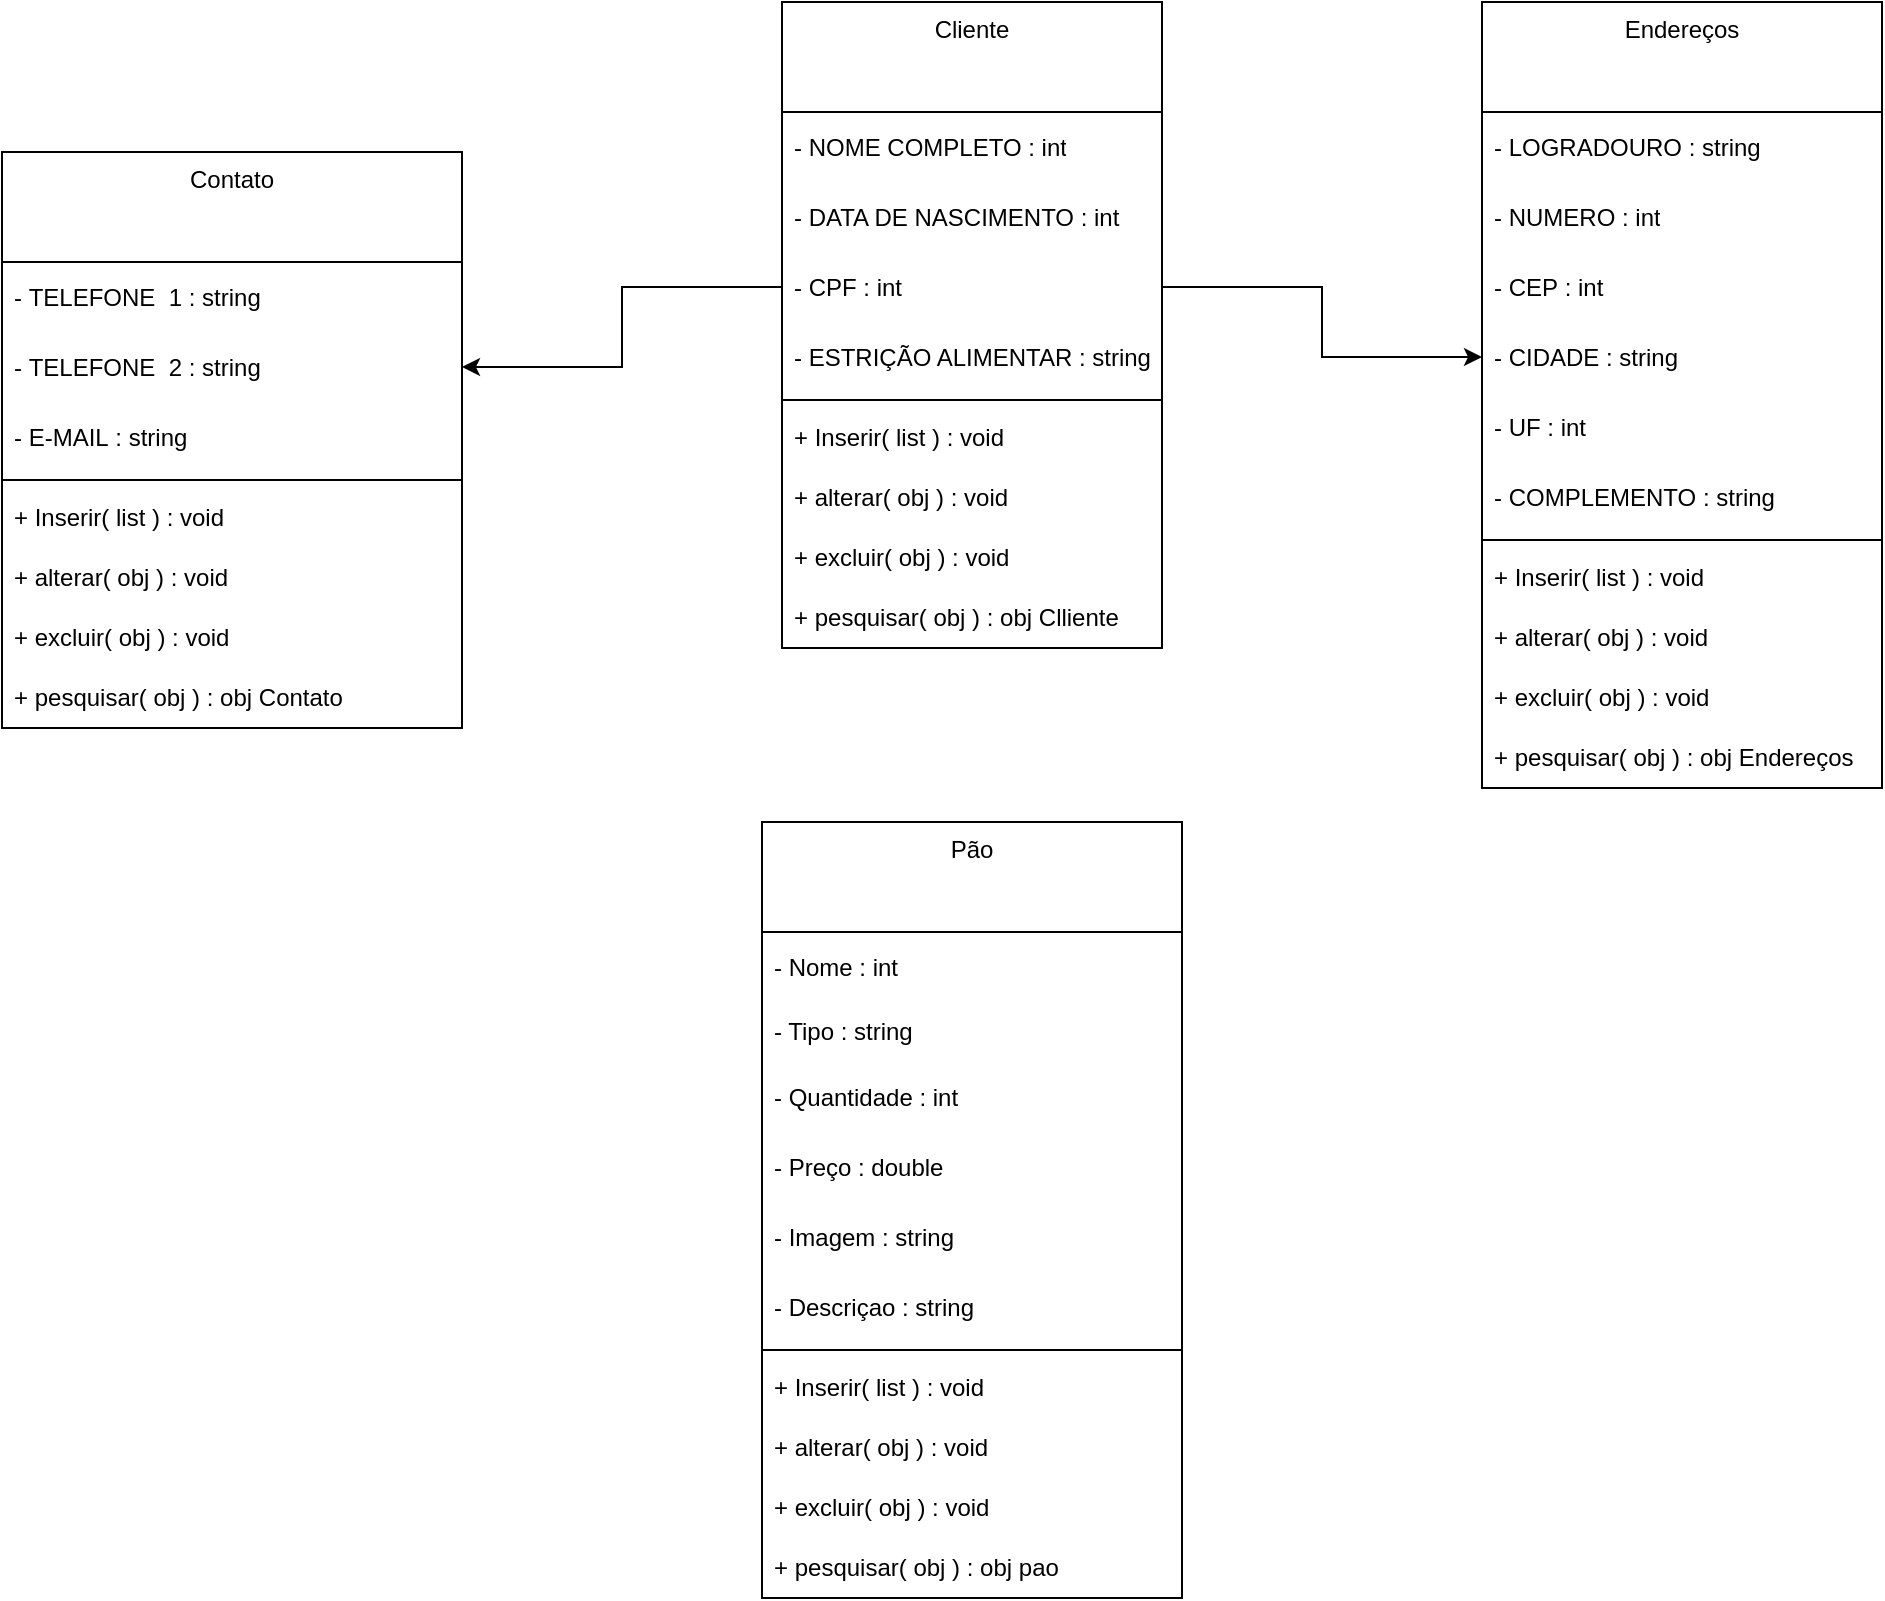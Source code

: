 <mxfile version="21.7.1" type="github">
  <diagram name="Página-1" id="tgWVo5uK4F6GuyLVSYW2">
    <mxGraphModel dx="1379" dy="916" grid="1" gridSize="10" guides="1" tooltips="1" connect="1" arrows="1" fold="1" page="1" pageScale="1" pageWidth="1920" pageHeight="1200" math="0" shadow="0">
      <root>
        <mxCell id="0" />
        <mxCell id="1" parent="0" />
        <mxCell id="wqTiMcuJJPnzFnuZAznY-1" value="Pão" style="swimlane;fontStyle=0;align=center;verticalAlign=top;childLayout=stackLayout;horizontal=1;startSize=55;horizontalStack=0;resizeParent=1;resizeParentMax=0;resizeLast=0;collapsible=0;marginBottom=0;html=1;whiteSpace=wrap;" parent="1" vertex="1">
          <mxGeometry x="840" y="420" width="210" height="388" as="geometry" />
        </mxCell>
        <mxCell id="ot_1vHmXHA6oFnF6188Q-32" value="- Nome : int" style="text;html=1;strokeColor=none;fillColor=none;align=left;verticalAlign=middle;spacingLeft=4;spacingRight=4;overflow=hidden;rotatable=0;points=[[0,0.5],[1,0.5]];portConstraint=eastwest;whiteSpace=wrap;" parent="wqTiMcuJJPnzFnuZAznY-1" vertex="1">
          <mxGeometry y="55" width="210" height="35" as="geometry" />
        </mxCell>
        <mxCell id="ot_1vHmXHA6oFnF6188Q-17" value="- Tipo : string" style="text;html=1;strokeColor=none;fillColor=none;align=left;verticalAlign=middle;spacingLeft=4;spacingRight=4;overflow=hidden;rotatable=0;points=[[0,0.5],[1,0.5]];portConstraint=eastwest;whiteSpace=wrap;" parent="wqTiMcuJJPnzFnuZAznY-1" vertex="1">
          <mxGeometry y="90" width="210" height="30" as="geometry" />
        </mxCell>
        <mxCell id="wqTiMcuJJPnzFnuZAznY-24" value="- Quantidade : int" style="text;html=1;strokeColor=none;fillColor=none;align=left;verticalAlign=middle;spacingLeft=4;spacingRight=4;overflow=hidden;rotatable=0;points=[[0,0.5],[1,0.5]];portConstraint=eastwest;whiteSpace=wrap;" parent="wqTiMcuJJPnzFnuZAznY-1" vertex="1">
          <mxGeometry y="120" width="210" height="35" as="geometry" />
        </mxCell>
        <mxCell id="ot_1vHmXHA6oFnF6188Q-12" value="- Preço : double" style="text;html=1;strokeColor=none;fillColor=none;align=left;verticalAlign=middle;spacingLeft=4;spacingRight=4;overflow=hidden;rotatable=0;points=[[0,0.5],[1,0.5]];portConstraint=eastwest;whiteSpace=wrap;" parent="wqTiMcuJJPnzFnuZAznY-1" vertex="1">
          <mxGeometry y="155" width="210" height="35" as="geometry" />
        </mxCell>
        <mxCell id="sKr2EYpqDh9C-ZePqY32-3" value="- Imagem : string" style="text;html=1;strokeColor=none;fillColor=none;align=left;verticalAlign=middle;spacingLeft=4;spacingRight=4;overflow=hidden;rotatable=0;points=[[0,0.5],[1,0.5]];portConstraint=eastwest;whiteSpace=wrap;" vertex="1" parent="wqTiMcuJJPnzFnuZAznY-1">
          <mxGeometry y="190" width="210" height="35" as="geometry" />
        </mxCell>
        <mxCell id="sKr2EYpqDh9C-ZePqY32-2" value="- Descriçao : string" style="text;html=1;strokeColor=none;fillColor=none;align=left;verticalAlign=middle;spacingLeft=4;spacingRight=4;overflow=hidden;rotatable=0;points=[[0,0.5],[1,0.5]];portConstraint=eastwest;whiteSpace=wrap;" vertex="1" parent="wqTiMcuJJPnzFnuZAznY-1">
          <mxGeometry y="225" width="210" height="35" as="geometry" />
        </mxCell>
        <mxCell id="wqTiMcuJJPnzFnuZAznY-6" value="" style="line;strokeWidth=1;fillColor=none;align=left;verticalAlign=middle;spacingTop=-1;spacingLeft=3;spacingRight=3;rotatable=0;labelPosition=right;points=[];portConstraint=eastwest;" parent="wqTiMcuJJPnzFnuZAznY-1" vertex="1">
          <mxGeometry y="260" width="210" height="8" as="geometry" />
        </mxCell>
        <mxCell id="wqTiMcuJJPnzFnuZAznY-22" value="+ Inserir( list ) : void" style="text;html=1;strokeColor=none;fillColor=none;align=left;verticalAlign=middle;spacingLeft=4;spacingRight=4;overflow=hidden;rotatable=0;points=[[0,0.5],[1,0.5]];portConstraint=eastwest;whiteSpace=wrap;" parent="wqTiMcuJJPnzFnuZAznY-1" vertex="1">
          <mxGeometry y="268" width="210" height="30" as="geometry" />
        </mxCell>
        <mxCell id="wqTiMcuJJPnzFnuZAznY-14" value="+ alterar( obj ) : void" style="text;html=1;strokeColor=none;fillColor=none;align=left;verticalAlign=middle;spacingLeft=4;spacingRight=4;overflow=hidden;rotatable=0;points=[[0,0.5],[1,0.5]];portConstraint=eastwest;whiteSpace=wrap;" parent="wqTiMcuJJPnzFnuZAznY-1" vertex="1">
          <mxGeometry y="298" width="210" height="30" as="geometry" />
        </mxCell>
        <mxCell id="wqTiMcuJJPnzFnuZAznY-15" value="+ excluir( obj ) : void" style="text;html=1;strokeColor=none;fillColor=none;align=left;verticalAlign=middle;spacingLeft=4;spacingRight=4;overflow=hidden;rotatable=0;points=[[0,0.5],[1,0.5]];portConstraint=eastwest;whiteSpace=wrap;" parent="wqTiMcuJJPnzFnuZAznY-1" vertex="1">
          <mxGeometry y="328" width="210" height="30" as="geometry" />
        </mxCell>
        <mxCell id="wqTiMcuJJPnzFnuZAznY-16" value="+ pesquisar( obj ) : obj pao" style="text;html=1;strokeColor=none;fillColor=none;align=left;verticalAlign=middle;spacingLeft=4;spacingRight=4;overflow=hidden;rotatable=0;points=[[0,0.5],[1,0.5]];portConstraint=eastwest;whiteSpace=wrap;" parent="wqTiMcuJJPnzFnuZAznY-1" vertex="1">
          <mxGeometry y="358" width="210" height="30" as="geometry" />
        </mxCell>
        <mxCell id="pHOyPb8VTbjEpK4Q0e7u-1" value="Cliente" style="swimlane;fontStyle=0;align=center;verticalAlign=top;childLayout=stackLayout;horizontal=1;startSize=55;horizontalStack=0;resizeParent=1;resizeParentMax=0;resizeLast=0;collapsible=0;marginBottom=0;html=1;whiteSpace=wrap;" parent="1" vertex="1">
          <mxGeometry x="850" y="10" width="190" height="323" as="geometry" />
        </mxCell>
        <mxCell id="pHOyPb8VTbjEpK4Q0e7u-2" value="-&amp;nbsp;NOME COMPLETO&amp;nbsp;: int" style="text;html=1;strokeColor=none;fillColor=none;align=left;verticalAlign=middle;spacingLeft=4;spacingRight=4;overflow=hidden;rotatable=0;points=[[0,0.5],[1,0.5]];portConstraint=eastwest;whiteSpace=wrap;" parent="pHOyPb8VTbjEpK4Q0e7u-1" vertex="1">
          <mxGeometry y="55" width="190" height="35" as="geometry" />
        </mxCell>
        <mxCell id="pHOyPb8VTbjEpK4Q0e7u-3" value="-&amp;nbsp;DATA DE NASCIMENTO&amp;nbsp;: int" style="text;html=1;strokeColor=none;fillColor=none;align=left;verticalAlign=middle;spacingLeft=4;spacingRight=4;overflow=hidden;rotatable=0;points=[[0,0.5],[1,0.5]];portConstraint=eastwest;whiteSpace=wrap;" parent="pHOyPb8VTbjEpK4Q0e7u-1" vertex="1">
          <mxGeometry y="90" width="190" height="35" as="geometry" />
        </mxCell>
        <mxCell id="pHOyPb8VTbjEpK4Q0e7u-5" value="-&amp;nbsp;CPF&amp;nbsp;: int" style="text;html=1;strokeColor=none;fillColor=none;align=left;verticalAlign=middle;spacingLeft=4;spacingRight=4;overflow=hidden;rotatable=0;points=[[0,0.5],[1,0.5]];portConstraint=eastwest;whiteSpace=wrap;" parent="pHOyPb8VTbjEpK4Q0e7u-1" vertex="1">
          <mxGeometry y="125" width="190" height="35" as="geometry" />
        </mxCell>
        <mxCell id="pHOyPb8VTbjEpK4Q0e7u-6" value="-&amp;nbsp;ESTRIÇÃO ALIMENTAR&amp;nbsp;: string" style="text;html=1;strokeColor=none;fillColor=none;align=left;verticalAlign=middle;spacingLeft=4;spacingRight=4;overflow=hidden;rotatable=0;points=[[0,0.5],[1,0.5]];portConstraint=eastwest;whiteSpace=wrap;" parent="pHOyPb8VTbjEpK4Q0e7u-1" vertex="1">
          <mxGeometry y="160" width="190" height="35" as="geometry" />
        </mxCell>
        <mxCell id="pHOyPb8VTbjEpK4Q0e7u-7" value="" style="line;strokeWidth=1;fillColor=none;align=left;verticalAlign=middle;spacingTop=-1;spacingLeft=3;spacingRight=3;rotatable=0;labelPosition=right;points=[];portConstraint=eastwest;" parent="pHOyPb8VTbjEpK4Q0e7u-1" vertex="1">
          <mxGeometry y="195" width="190" height="8" as="geometry" />
        </mxCell>
        <mxCell id="pHOyPb8VTbjEpK4Q0e7u-8" value="+ Inserir( list ) : void" style="text;html=1;strokeColor=none;fillColor=none;align=left;verticalAlign=middle;spacingLeft=4;spacingRight=4;overflow=hidden;rotatable=0;points=[[0,0.5],[1,0.5]];portConstraint=eastwest;whiteSpace=wrap;" parent="pHOyPb8VTbjEpK4Q0e7u-1" vertex="1">
          <mxGeometry y="203" width="190" height="30" as="geometry" />
        </mxCell>
        <mxCell id="pHOyPb8VTbjEpK4Q0e7u-9" value="+ alterar( obj ) : void" style="text;html=1;strokeColor=none;fillColor=none;align=left;verticalAlign=middle;spacingLeft=4;spacingRight=4;overflow=hidden;rotatable=0;points=[[0,0.5],[1,0.5]];portConstraint=eastwest;whiteSpace=wrap;" parent="pHOyPb8VTbjEpK4Q0e7u-1" vertex="1">
          <mxGeometry y="233" width="190" height="30" as="geometry" />
        </mxCell>
        <mxCell id="pHOyPb8VTbjEpK4Q0e7u-10" value="+ excluir( obj ) : void" style="text;html=1;strokeColor=none;fillColor=none;align=left;verticalAlign=middle;spacingLeft=4;spacingRight=4;overflow=hidden;rotatable=0;points=[[0,0.5],[1,0.5]];portConstraint=eastwest;whiteSpace=wrap;" parent="pHOyPb8VTbjEpK4Q0e7u-1" vertex="1">
          <mxGeometry y="263" width="190" height="30" as="geometry" />
        </mxCell>
        <mxCell id="pHOyPb8VTbjEpK4Q0e7u-11" value="+ pesquisar( obj ) : obj Clliente" style="text;html=1;strokeColor=none;fillColor=none;align=left;verticalAlign=middle;spacingLeft=4;spacingRight=4;overflow=hidden;rotatable=0;points=[[0,0.5],[1,0.5]];portConstraint=eastwest;whiteSpace=wrap;" parent="pHOyPb8VTbjEpK4Q0e7u-1" vertex="1">
          <mxGeometry y="293" width="190" height="30" as="geometry" />
        </mxCell>
        <mxCell id="pHOyPb8VTbjEpK4Q0e7u-12" value="Endereços" style="swimlane;fontStyle=0;align=center;verticalAlign=top;childLayout=stackLayout;horizontal=1;startSize=55;horizontalStack=0;resizeParent=1;resizeParentMax=0;resizeLast=0;collapsible=0;marginBottom=0;html=1;whiteSpace=wrap;" parent="1" vertex="1">
          <mxGeometry x="1200" y="10" width="200" height="393" as="geometry" />
        </mxCell>
        <mxCell id="pHOyPb8VTbjEpK4Q0e7u-13" value="-&amp;nbsp;LOGRADOURO&amp;nbsp;: string" style="text;html=1;strokeColor=none;fillColor=none;align=left;verticalAlign=middle;spacingLeft=4;spacingRight=4;overflow=hidden;rotatable=0;points=[[0,0.5],[1,0.5]];portConstraint=eastwest;whiteSpace=wrap;" parent="pHOyPb8VTbjEpK4Q0e7u-12" vertex="1">
          <mxGeometry y="55" width="200" height="35" as="geometry" />
        </mxCell>
        <mxCell id="pHOyPb8VTbjEpK4Q0e7u-14" value="-&amp;nbsp;NUMERO&amp;nbsp;: int" style="text;html=1;strokeColor=none;fillColor=none;align=left;verticalAlign=middle;spacingLeft=4;spacingRight=4;overflow=hidden;rotatable=0;points=[[0,0.5],[1,0.5]];portConstraint=eastwest;whiteSpace=wrap;" parent="pHOyPb8VTbjEpK4Q0e7u-12" vertex="1">
          <mxGeometry y="90" width="200" height="35" as="geometry" />
        </mxCell>
        <mxCell id="pHOyPb8VTbjEpK4Q0e7u-15" value="-&amp;nbsp;CEP&amp;nbsp;: int" style="text;html=1;strokeColor=none;fillColor=none;align=left;verticalAlign=middle;spacingLeft=4;spacingRight=4;overflow=hidden;rotatable=0;points=[[0,0.5],[1,0.5]];portConstraint=eastwest;whiteSpace=wrap;" parent="pHOyPb8VTbjEpK4Q0e7u-12" vertex="1">
          <mxGeometry y="125" width="200" height="35" as="geometry" />
        </mxCell>
        <mxCell id="pHOyPb8VTbjEpK4Q0e7u-16" value="-&amp;nbsp;CIDADE&amp;nbsp;: string" style="text;html=1;strokeColor=none;fillColor=none;align=left;verticalAlign=middle;spacingLeft=4;spacingRight=4;overflow=hidden;rotatable=0;points=[[0,0.5],[1,0.5]];portConstraint=eastwest;whiteSpace=wrap;" parent="pHOyPb8VTbjEpK4Q0e7u-12" vertex="1">
          <mxGeometry y="160" width="200" height="35" as="geometry" />
        </mxCell>
        <mxCell id="pHOyPb8VTbjEpK4Q0e7u-33" value="- UF : int" style="text;html=1;strokeColor=none;fillColor=none;align=left;verticalAlign=middle;spacingLeft=4;spacingRight=4;overflow=hidden;rotatable=0;points=[[0,0.5],[1,0.5]];portConstraint=eastwest;whiteSpace=wrap;" parent="pHOyPb8VTbjEpK4Q0e7u-12" vertex="1">
          <mxGeometry y="195" width="200" height="35" as="geometry" />
        </mxCell>
        <mxCell id="pHOyPb8VTbjEpK4Q0e7u-34" value="- COMPLEMENTO : string" style="text;html=1;strokeColor=none;fillColor=none;align=left;verticalAlign=middle;spacingLeft=4;spacingRight=4;overflow=hidden;rotatable=0;points=[[0,0.5],[1,0.5]];portConstraint=eastwest;whiteSpace=wrap;" parent="pHOyPb8VTbjEpK4Q0e7u-12" vertex="1">
          <mxGeometry y="230" width="200" height="35" as="geometry" />
        </mxCell>
        <mxCell id="pHOyPb8VTbjEpK4Q0e7u-17" value="" style="line;strokeWidth=1;fillColor=none;align=left;verticalAlign=middle;spacingTop=-1;spacingLeft=3;spacingRight=3;rotatable=0;labelPosition=right;points=[];portConstraint=eastwest;" parent="pHOyPb8VTbjEpK4Q0e7u-12" vertex="1">
          <mxGeometry y="265" width="200" height="8" as="geometry" />
        </mxCell>
        <mxCell id="pHOyPb8VTbjEpK4Q0e7u-18" value="+ Inserir( list ) : void" style="text;html=1;strokeColor=none;fillColor=none;align=left;verticalAlign=middle;spacingLeft=4;spacingRight=4;overflow=hidden;rotatable=0;points=[[0,0.5],[1,0.5]];portConstraint=eastwest;whiteSpace=wrap;" parent="pHOyPb8VTbjEpK4Q0e7u-12" vertex="1">
          <mxGeometry y="273" width="200" height="30" as="geometry" />
        </mxCell>
        <mxCell id="pHOyPb8VTbjEpK4Q0e7u-19" value="+ alterar( obj ) : void" style="text;html=1;strokeColor=none;fillColor=none;align=left;verticalAlign=middle;spacingLeft=4;spacingRight=4;overflow=hidden;rotatable=0;points=[[0,0.5],[1,0.5]];portConstraint=eastwest;whiteSpace=wrap;" parent="pHOyPb8VTbjEpK4Q0e7u-12" vertex="1">
          <mxGeometry y="303" width="200" height="30" as="geometry" />
        </mxCell>
        <mxCell id="pHOyPb8VTbjEpK4Q0e7u-20" value="+ excluir( obj ) : void" style="text;html=1;strokeColor=none;fillColor=none;align=left;verticalAlign=middle;spacingLeft=4;spacingRight=4;overflow=hidden;rotatable=0;points=[[0,0.5],[1,0.5]];portConstraint=eastwest;whiteSpace=wrap;" parent="pHOyPb8VTbjEpK4Q0e7u-12" vertex="1">
          <mxGeometry y="333" width="200" height="30" as="geometry" />
        </mxCell>
        <mxCell id="pHOyPb8VTbjEpK4Q0e7u-21" value="+ pesquisar( obj ) : obj&amp;nbsp;Endereços" style="text;html=1;strokeColor=none;fillColor=none;align=left;verticalAlign=middle;spacingLeft=4;spacingRight=4;overflow=hidden;rotatable=0;points=[[0,0.5],[1,0.5]];portConstraint=eastwest;whiteSpace=wrap;" parent="pHOyPb8VTbjEpK4Q0e7u-12" vertex="1">
          <mxGeometry y="363" width="200" height="30" as="geometry" />
        </mxCell>
        <mxCell id="pHOyPb8VTbjEpK4Q0e7u-22" value="Contato" style="swimlane;fontStyle=0;align=center;verticalAlign=top;childLayout=stackLayout;horizontal=1;startSize=55;horizontalStack=0;resizeParent=1;resizeParentMax=0;resizeLast=0;collapsible=0;marginBottom=0;html=1;whiteSpace=wrap;" parent="1" vertex="1">
          <mxGeometry x="460" y="85" width="230" height="288" as="geometry" />
        </mxCell>
        <mxCell id="pHOyPb8VTbjEpK4Q0e7u-23" value="-&amp;nbsp;TELEFONE&amp;nbsp; 1&amp;nbsp;: string" style="text;html=1;strokeColor=none;fillColor=none;align=left;verticalAlign=middle;spacingLeft=4;spacingRight=4;overflow=hidden;rotatable=0;points=[[0,0.5],[1,0.5]];portConstraint=eastwest;whiteSpace=wrap;" parent="pHOyPb8VTbjEpK4Q0e7u-22" vertex="1">
          <mxGeometry y="55" width="230" height="35" as="geometry" />
        </mxCell>
        <mxCell id="pHOyPb8VTbjEpK4Q0e7u-24" value="-&amp;nbsp;TELEFONE&amp;nbsp; 2&amp;nbsp;: string" style="text;html=1;strokeColor=none;fillColor=none;align=left;verticalAlign=middle;spacingLeft=4;spacingRight=4;overflow=hidden;rotatable=0;points=[[0,0.5],[1,0.5]];portConstraint=eastwest;whiteSpace=wrap;" parent="pHOyPb8VTbjEpK4Q0e7u-22" vertex="1">
          <mxGeometry y="90" width="230" height="35" as="geometry" />
        </mxCell>
        <mxCell id="pHOyPb8VTbjEpK4Q0e7u-25" value="-&amp;nbsp;E-MAIL&amp;nbsp;: string" style="text;html=1;strokeColor=none;fillColor=none;align=left;verticalAlign=middle;spacingLeft=4;spacingRight=4;overflow=hidden;rotatable=0;points=[[0,0.5],[1,0.5]];portConstraint=eastwest;whiteSpace=wrap;" parent="pHOyPb8VTbjEpK4Q0e7u-22" vertex="1">
          <mxGeometry y="125" width="230" height="35" as="geometry" />
        </mxCell>
        <mxCell id="pHOyPb8VTbjEpK4Q0e7u-27" value="" style="line;strokeWidth=1;fillColor=none;align=left;verticalAlign=middle;spacingTop=-1;spacingLeft=3;spacingRight=3;rotatable=0;labelPosition=right;points=[];portConstraint=eastwest;" parent="pHOyPb8VTbjEpK4Q0e7u-22" vertex="1">
          <mxGeometry y="160" width="230" height="8" as="geometry" />
        </mxCell>
        <mxCell id="pHOyPb8VTbjEpK4Q0e7u-28" value="+ Inserir( list ) : void" style="text;html=1;strokeColor=none;fillColor=none;align=left;verticalAlign=middle;spacingLeft=4;spacingRight=4;overflow=hidden;rotatable=0;points=[[0,0.5],[1,0.5]];portConstraint=eastwest;whiteSpace=wrap;" parent="pHOyPb8VTbjEpK4Q0e7u-22" vertex="1">
          <mxGeometry y="168" width="230" height="30" as="geometry" />
        </mxCell>
        <mxCell id="pHOyPb8VTbjEpK4Q0e7u-29" value="+ alterar( obj ) : void" style="text;html=1;strokeColor=none;fillColor=none;align=left;verticalAlign=middle;spacingLeft=4;spacingRight=4;overflow=hidden;rotatable=0;points=[[0,0.5],[1,0.5]];portConstraint=eastwest;whiteSpace=wrap;" parent="pHOyPb8VTbjEpK4Q0e7u-22" vertex="1">
          <mxGeometry y="198" width="230" height="30" as="geometry" />
        </mxCell>
        <mxCell id="pHOyPb8VTbjEpK4Q0e7u-30" value="+ excluir( obj ) : void" style="text;html=1;strokeColor=none;fillColor=none;align=left;verticalAlign=middle;spacingLeft=4;spacingRight=4;overflow=hidden;rotatable=0;points=[[0,0.5],[1,0.5]];portConstraint=eastwest;whiteSpace=wrap;" parent="pHOyPb8VTbjEpK4Q0e7u-22" vertex="1">
          <mxGeometry y="228" width="230" height="30" as="geometry" />
        </mxCell>
        <mxCell id="pHOyPb8VTbjEpK4Q0e7u-31" value="+ pesquisar( obj ) : obj Contato" style="text;html=1;strokeColor=none;fillColor=none;align=left;verticalAlign=middle;spacingLeft=4;spacingRight=4;overflow=hidden;rotatable=0;points=[[0,0.5],[1,0.5]];portConstraint=eastwest;whiteSpace=wrap;" parent="pHOyPb8VTbjEpK4Q0e7u-22" vertex="1">
          <mxGeometry y="258" width="230" height="30" as="geometry" />
        </mxCell>
        <mxCell id="sKr2EYpqDh9C-ZePqY32-5" style="edgeStyle=orthogonalEdgeStyle;rounded=0;orthogonalLoop=1;jettySize=auto;html=1;entryX=0;entryY=0.5;entryDx=0;entryDy=0;endArrow=classic;endFill=1;" edge="1" parent="1" source="pHOyPb8VTbjEpK4Q0e7u-5" target="pHOyPb8VTbjEpK4Q0e7u-16">
          <mxGeometry relative="1" as="geometry" />
        </mxCell>
        <mxCell id="sKr2EYpqDh9C-ZePqY32-7" style="edgeStyle=orthogonalEdgeStyle;rounded=0;orthogonalLoop=1;jettySize=auto;html=1;entryX=1;entryY=0.5;entryDx=0;entryDy=0;" edge="1" parent="1" source="pHOyPb8VTbjEpK4Q0e7u-5" target="pHOyPb8VTbjEpK4Q0e7u-24">
          <mxGeometry relative="1" as="geometry" />
        </mxCell>
      </root>
    </mxGraphModel>
  </diagram>
</mxfile>
